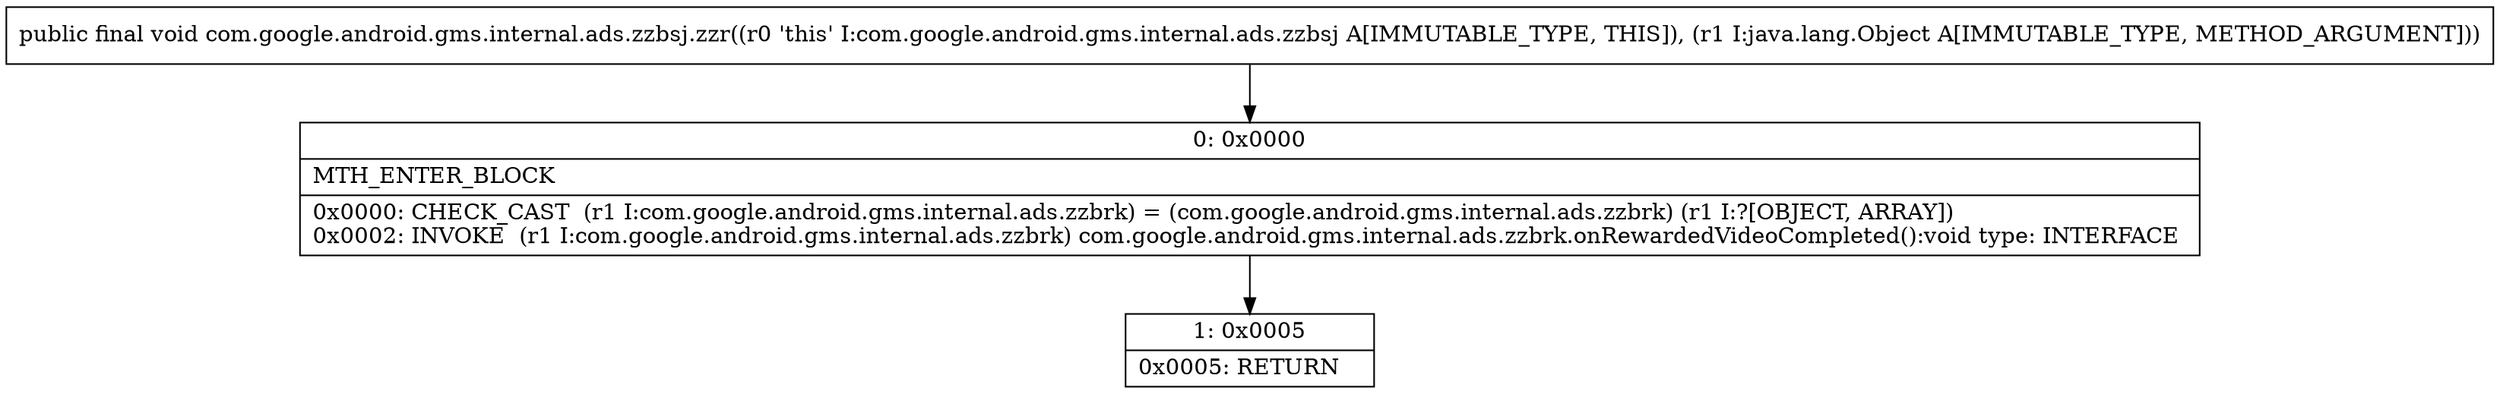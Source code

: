 digraph "CFG forcom.google.android.gms.internal.ads.zzbsj.zzr(Ljava\/lang\/Object;)V" {
Node_0 [shape=record,label="{0\:\ 0x0000|MTH_ENTER_BLOCK\l|0x0000: CHECK_CAST  (r1 I:com.google.android.gms.internal.ads.zzbrk) = (com.google.android.gms.internal.ads.zzbrk) (r1 I:?[OBJECT, ARRAY]) \l0x0002: INVOKE  (r1 I:com.google.android.gms.internal.ads.zzbrk) com.google.android.gms.internal.ads.zzbrk.onRewardedVideoCompleted():void type: INTERFACE \l}"];
Node_1 [shape=record,label="{1\:\ 0x0005|0x0005: RETURN   \l}"];
MethodNode[shape=record,label="{public final void com.google.android.gms.internal.ads.zzbsj.zzr((r0 'this' I:com.google.android.gms.internal.ads.zzbsj A[IMMUTABLE_TYPE, THIS]), (r1 I:java.lang.Object A[IMMUTABLE_TYPE, METHOD_ARGUMENT])) }"];
MethodNode -> Node_0;
Node_0 -> Node_1;
}

